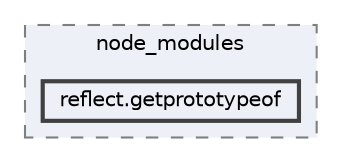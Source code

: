 digraph "pkiclassroomrescheduler/src/main/frontend/node_modules/reflect.getprototypeof"
{
 // LATEX_PDF_SIZE
  bgcolor="transparent";
  edge [fontname=Helvetica,fontsize=10,labelfontname=Helvetica,labelfontsize=10];
  node [fontname=Helvetica,fontsize=10,shape=box,height=0.2,width=0.4];
  compound=true
  subgraph clusterdir_72953eda66ccb3a2722c28e1c3e6c23b {
    graph [ bgcolor="#edf0f7", pencolor="grey50", label="node_modules", fontname=Helvetica,fontsize=10 style="filled,dashed", URL="dir_72953eda66ccb3a2722c28e1c3e6c23b.html",tooltip=""]
  dir_77fdbc42c9f8dfa2f361897f6d6ef90d [label="reflect.getprototypeof", fillcolor="#edf0f7", color="grey25", style="filled,bold", URL="dir_77fdbc42c9f8dfa2f361897f6d6ef90d.html",tooltip=""];
  }
}
